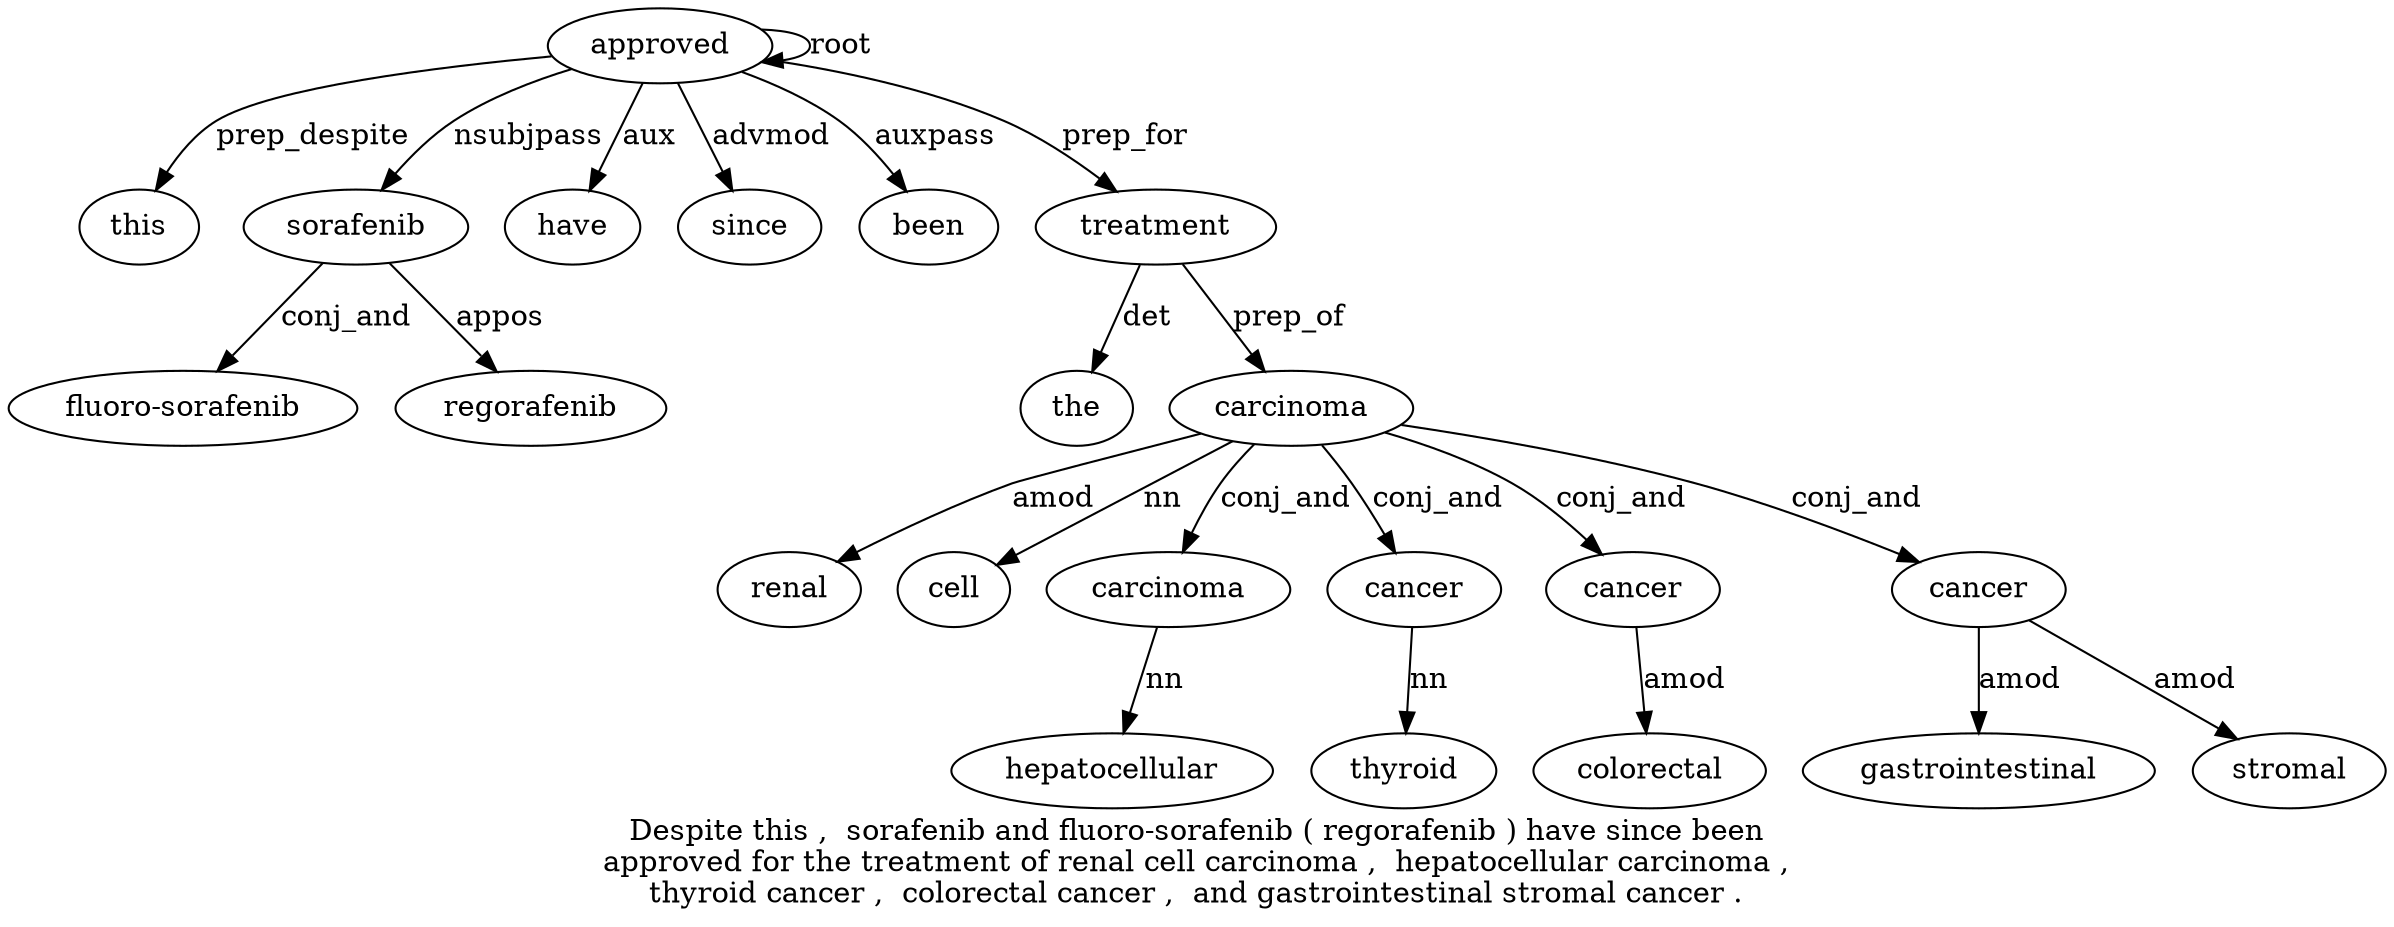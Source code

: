 digraph "Despite this ,  sorafenib and fluoro-sorafenib ( regorafenib ) have since been approved for the treatment of renal cell carcinoma ,  hepatocellular carcinoma ,  thyroid cancer ,  colorectal cancer ,  and gastrointestinal stromal cancer ." {
label="Despite this ,  sorafenib and fluoro-sorafenib ( regorafenib ) have since been
approved for the treatment of renal cell carcinoma ,  hepatocellular carcinoma ,
thyroid cancer ,  colorectal cancer ,  and gastrointestinal stromal cancer .";
approved13 [style=filled, fillcolor=white, label=approved];
this2 [style=filled, fillcolor=white, label=this];
approved13 -> this2  [label=prep_despite];
sorafenib4 [style=filled, fillcolor=white, label=sorafenib];
approved13 -> sorafenib4  [label=nsubjpass];
"fluoro-sorafenib6" [style=filled, fillcolor=white, label="fluoro-sorafenib"];
sorafenib4 -> "fluoro-sorafenib6"  [label=conj_and];
regorafenib8 [style=filled, fillcolor=white, label=regorafenib];
sorafenib4 -> regorafenib8  [label=appos];
have10 [style=filled, fillcolor=white, label=have];
approved13 -> have10  [label=aux];
since11 [style=filled, fillcolor=white, label=since];
approved13 -> since11  [label=advmod];
been12 [style=filled, fillcolor=white, label=been];
approved13 -> been12  [label=auxpass];
approved13 -> approved13  [label=root];
treatment16 [style=filled, fillcolor=white, label=treatment];
the15 [style=filled, fillcolor=white, label=the];
treatment16 -> the15  [label=det];
approved13 -> treatment16  [label=prep_for];
carcinoma20 [style=filled, fillcolor=white, label=carcinoma];
renal18 [style=filled, fillcolor=white, label=renal];
carcinoma20 -> renal18  [label=amod];
cell19 [style=filled, fillcolor=white, label=cell];
carcinoma20 -> cell19  [label=nn];
treatment16 -> carcinoma20  [label=prep_of];
carcinoma23 [style=filled, fillcolor=white, label=carcinoma];
hepatocellular22 [style=filled, fillcolor=white, label=hepatocellular];
carcinoma23 -> hepatocellular22  [label=nn];
carcinoma20 -> carcinoma23  [label=conj_and];
cancer26 [style=filled, fillcolor=white, label=cancer];
thyroid25 [style=filled, fillcolor=white, label=thyroid];
cancer26 -> thyroid25  [label=nn];
carcinoma20 -> cancer26  [label=conj_and];
cancer29 [style=filled, fillcolor=white, label=cancer];
colorectal28 [style=filled, fillcolor=white, label=colorectal];
cancer29 -> colorectal28  [label=amod];
carcinoma20 -> cancer29  [label=conj_and];
cancer34 [style=filled, fillcolor=white, label=cancer];
gastrointestinal32 [style=filled, fillcolor=white, label=gastrointestinal];
cancer34 -> gastrointestinal32  [label=amod];
stromal33 [style=filled, fillcolor=white, label=stromal];
cancer34 -> stromal33  [label=amod];
carcinoma20 -> cancer34  [label=conj_and];
}
